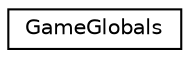 digraph G
{
  edge [fontname="Helvetica",fontsize="10",labelfontname="Helvetica",labelfontsize="10"];
  node [fontname="Helvetica",fontsize="10",shape=record];
  rankdir="LR";
  Node1 [label="GameGlobals",height=0.2,width=0.4,color="black", fillcolor="white", style="filled",URL="$class_game_globals.html"];
}
